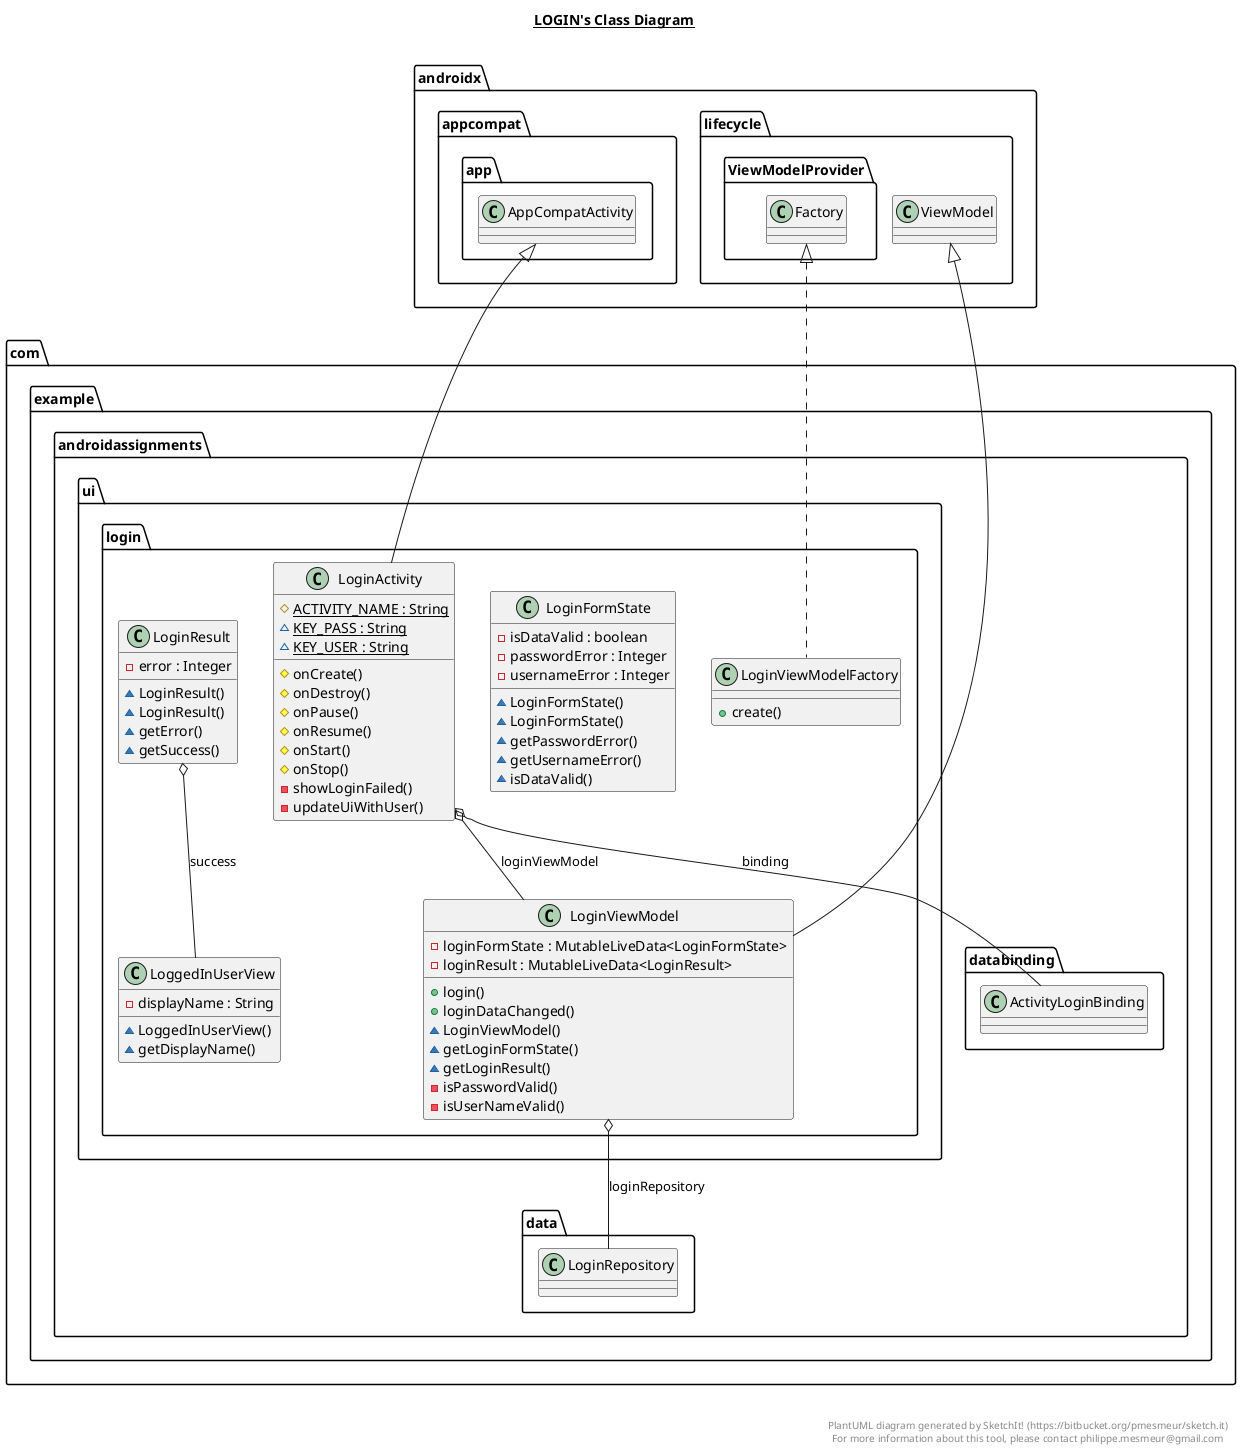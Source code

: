 @startuml

title __LOGIN's Class Diagram__\n

  namespace com.example.androidassignments {
    namespace ui.login {
      class com.example.androidassignments.ui.login.LoggedInUserView {
          - displayName : String
          ~ LoggedInUserView()
          ~ getDisplayName()
      }
    }
  }
  

  namespace com.example.androidassignments {
    namespace ui.login {
      class com.example.androidassignments.ui.login.LoginActivity {
          {static} # ACTIVITY_NAME : String
          {static} ~ KEY_PASS : String
          {static} ~ KEY_USER : String
          # onCreate()
          # onDestroy()
          # onPause()
          # onResume()
          # onStart()
          # onStop()
          - showLoginFailed()
          - updateUiWithUser()
      }
    }
  }
  

  namespace com.example.androidassignments {
    namespace ui.login {
      class com.example.androidassignments.ui.login.LoginFormState {
          - isDataValid : boolean
          - passwordError : Integer
          - usernameError : Integer
          ~ LoginFormState()
          ~ LoginFormState()
          ~ getPasswordError()
          ~ getUsernameError()
          ~ isDataValid()
      }
    }
  }
  

  namespace com.example.androidassignments {
    namespace ui.login {
      class com.example.androidassignments.ui.login.LoginResult {
          - error : Integer
          ~ LoginResult()
          ~ LoginResult()
          ~ getError()
          ~ getSuccess()
      }
    }
  }
  

  namespace com.example.androidassignments {
    namespace ui.login {
      class com.example.androidassignments.ui.login.LoginViewModel {
          - loginFormState : MutableLiveData<LoginFormState>
          - loginResult : MutableLiveData<LoginResult>
          + login()
          + loginDataChanged()
          ~ LoginViewModel()
          ~ getLoginFormState()
          ~ getLoginResult()
          - isPasswordValid()
          - isUserNameValid()
      }
    }
  }
  

  namespace com.example.androidassignments {
    namespace ui.login {
      class com.example.androidassignments.ui.login.LoginViewModelFactory {
          + create()
      }
    }
  }
  

  com.example.androidassignments.ui.login.LoginActivity -up-|> androidx.appcompat.app.AppCompatActivity
  com.example.androidassignments.ui.login.LoginActivity o-- com.example.androidassignments.databinding.ActivityLoginBinding : binding
  com.example.androidassignments.ui.login.LoginActivity o-- com.example.androidassignments.ui.login.LoginViewModel : loginViewModel
  com.example.androidassignments.ui.login.LoginResult o-- com.example.androidassignments.ui.login.LoggedInUserView : success
  com.example.androidassignments.ui.login.LoginViewModel -up-|> androidx.lifecycle.ViewModel
  com.example.androidassignments.ui.login.LoginViewModel o-- com.example.androidassignments.data.LoginRepository : loginRepository
  com.example.androidassignments.ui.login.LoginViewModelFactory .up.|> androidx.lifecycle.ViewModelProvider.Factory


right footer


PlantUML diagram generated by SketchIt! (https://bitbucket.org/pmesmeur/sketch.it)
For more information about this tool, please contact philippe.mesmeur@gmail.com
endfooter

@enduml
